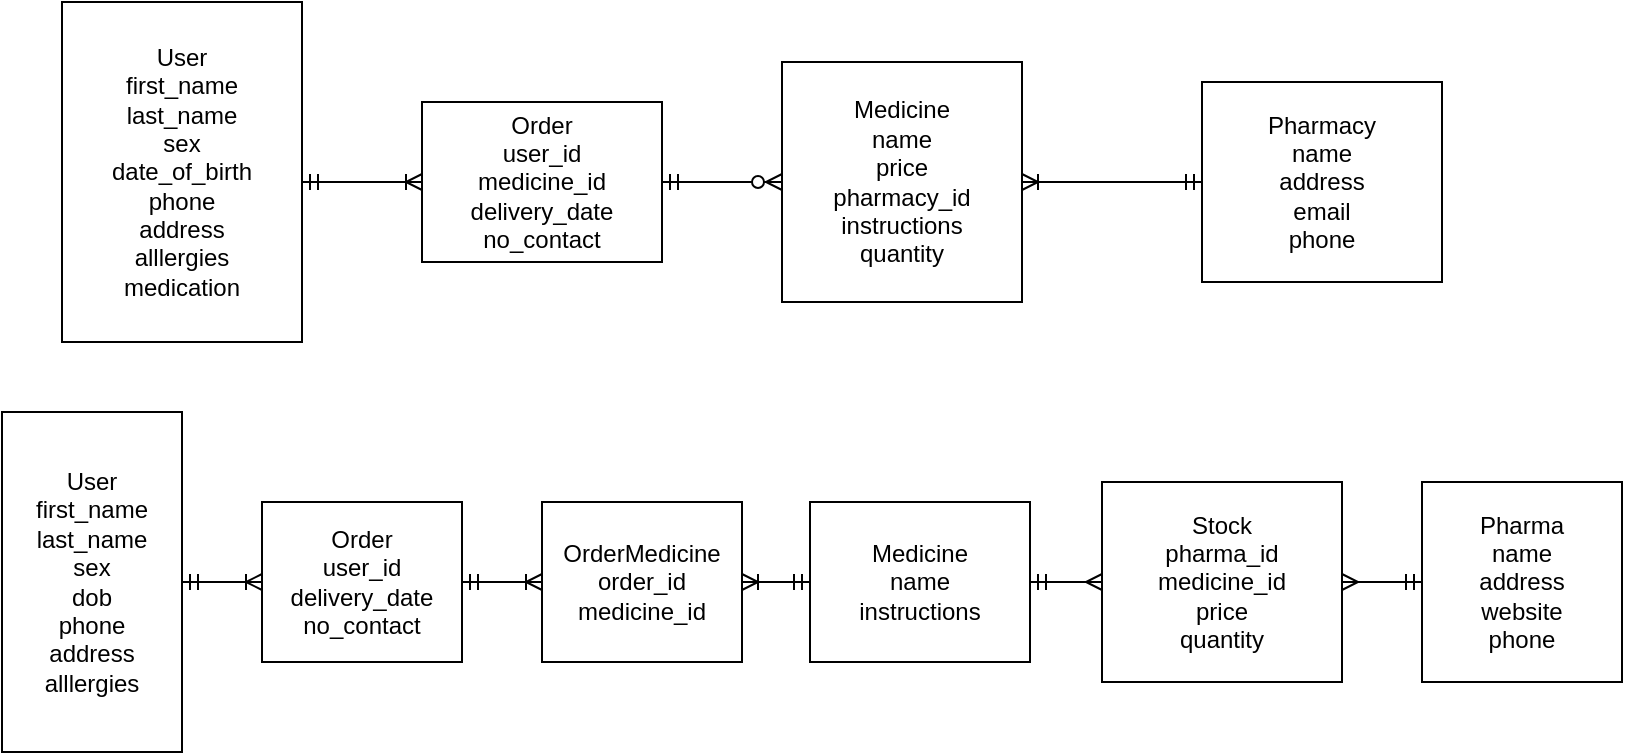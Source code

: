 <mxfile version="13.1.3">
    <diagram id="6hGFLwfOUW9BJ-s0fimq" name="Page-1">
        <mxGraphModel dx="1002" dy="352" grid="1" gridSize="10" guides="1" tooltips="1" connect="1" arrows="1" fold="1" page="1" pageScale="1" pageWidth="827" pageHeight="1169" math="0" shadow="0">
            <root>
                <mxCell id="0"/>
                <mxCell id="1" parent="0"/>
                <mxCell id="2" value="User&lt;br&gt;first_name&lt;br&gt;last_name&lt;br&gt;sex&lt;br&gt;date_of_birth&lt;br&gt;phone&lt;br&gt;address&lt;br&gt;alllergies&lt;br&gt;medication" style="rounded=0;whiteSpace=wrap;html=1;" parent="1" vertex="1">
                    <mxGeometry x="40" y="90" width="120" height="170" as="geometry"/>
                </mxCell>
                <mxCell id="3" value="Pharmacy&lt;br&gt;name&lt;br&gt;address&lt;br&gt;email&lt;br&gt;phone" style="rounded=0;whiteSpace=wrap;html=1;" parent="1" vertex="1">
                    <mxGeometry x="610" y="130" width="120" height="100" as="geometry"/>
                </mxCell>
                <mxCell id="4" value="Order&lt;br&gt;user_id&lt;br&gt;medicine_id&lt;br&gt;delivery_date&lt;br&gt;no_contact" style="rounded=0;whiteSpace=wrap;html=1;" parent="1" vertex="1">
                    <mxGeometry x="220" y="140" width="120" height="80" as="geometry"/>
                </mxCell>
                <mxCell id="5" value="Medicine&lt;br&gt;name&lt;br&gt;price&lt;br&gt;pharmacy_id&lt;br&gt;instructions&lt;br&gt;quantity" style="rounded=0;whiteSpace=wrap;html=1;" parent="1" vertex="1">
                    <mxGeometry x="400" y="120" width="120" height="120" as="geometry"/>
                </mxCell>
                <mxCell id="6" value="" style="edgeStyle=entityRelationEdgeStyle;fontSize=12;html=1;endArrow=ERmandOne;endFill=0;exitX=1;exitY=0.5;exitDx=0;exitDy=0;startArrow=ERoneToMany;startFill=0;" parent="1" source="5" edge="1">
                    <mxGeometry width="100" height="100" relative="1" as="geometry">
                        <mxPoint x="510" y="280" as="sourcePoint"/>
                        <mxPoint x="610" y="180" as="targetPoint"/>
                    </mxGeometry>
                </mxCell>
                <mxCell id="7" value="" style="edgeStyle=entityRelationEdgeStyle;fontSize=12;html=1;endArrow=ERoneToMany;startArrow=ERmandOne;entryX=0;entryY=0.5;entryDx=0;entryDy=0;" parent="1" target="4" edge="1">
                    <mxGeometry width="100" height="100" relative="1" as="geometry">
                        <mxPoint x="160" y="180" as="sourcePoint"/>
                        <mxPoint x="260" y="80" as="targetPoint"/>
                    </mxGeometry>
                </mxCell>
                <mxCell id="8" value="" style="edgeStyle=entityRelationEdgeStyle;fontSize=12;html=1;endArrow=ERzeroToMany;startArrow=ERmandOne;entryX=0;entryY=0.5;entryDx=0;entryDy=0;" parent="1" target="5" edge="1">
                    <mxGeometry width="100" height="100" relative="1" as="geometry">
                        <mxPoint x="340" y="180" as="sourcePoint"/>
                        <mxPoint x="440" y="80" as="targetPoint"/>
                    </mxGeometry>
                </mxCell>
                <mxCell id="9" value="User&lt;br&gt;first_name&lt;br&gt;last_name&lt;br&gt;sex&lt;br&gt;dob&lt;br&gt;phone&lt;br&gt;address&lt;br&gt;alllergies" style="rounded=0;whiteSpace=wrap;html=1;" vertex="1" parent="1">
                    <mxGeometry x="10" y="295" width="90" height="170" as="geometry"/>
                </mxCell>
                <mxCell id="10" value="Pharma&lt;br&gt;name&lt;br&gt;address&lt;br&gt;website&lt;br&gt;phone" style="rounded=0;whiteSpace=wrap;html=1;" vertex="1" parent="1">
                    <mxGeometry x="720" y="330" width="100" height="100" as="geometry"/>
                </mxCell>
                <mxCell id="11" value="Order&lt;br&gt;user_id&lt;br&gt;delivery_date&lt;br&gt;no_contact" style="rounded=0;whiteSpace=wrap;html=1;" vertex="1" parent="1">
                    <mxGeometry x="140" y="340" width="100" height="80" as="geometry"/>
                </mxCell>
                <mxCell id="12" value="Medicine&lt;br&gt;name&lt;br&gt;instructions" style="rounded=0;whiteSpace=wrap;html=1;" vertex="1" parent="1">
                    <mxGeometry x="414" y="340" width="110" height="80" as="geometry"/>
                </mxCell>
                <mxCell id="13" value="" style="edgeStyle=entityRelationEdgeStyle;fontSize=12;html=1;endArrow=ERmany;endFill=0;exitX=1;exitY=0.5;exitDx=0;exitDy=0;startArrow=ERmandOne;startFill=0;entryX=0;entryY=0.5;entryDx=0;entryDy=0;" edge="1" parent="1" source="12" target="18">
                    <mxGeometry width="100" height="100" relative="1" as="geometry">
                        <mxPoint x="510" y="470" as="sourcePoint"/>
                        <mxPoint x="610" y="370" as="targetPoint"/>
                    </mxGeometry>
                </mxCell>
                <mxCell id="14" value="" style="edgeStyle=entityRelationEdgeStyle;fontSize=12;html=1;endArrow=ERoneToMany;startArrow=ERmandOne;entryX=0;entryY=0.5;entryDx=0;entryDy=0;exitX=1;exitY=0.5;exitDx=0;exitDy=0;" edge="1" parent="1" target="11" source="9">
                    <mxGeometry width="100" height="100" relative="1" as="geometry">
                        <mxPoint x="160" y="370" as="sourcePoint"/>
                        <mxPoint x="260" y="270" as="targetPoint"/>
                    </mxGeometry>
                </mxCell>
                <mxCell id="15" value="" style="edgeStyle=entityRelationEdgeStyle;fontSize=12;html=1;endArrow=ERmandOne;startArrow=ERoneToMany;entryX=0;entryY=0.5;entryDx=0;entryDy=0;exitX=1;exitY=0.5;exitDx=0;exitDy=0;startFill=0;endFill=0;" edge="1" parent="1" target="12" source="20">
                    <mxGeometry width="100" height="100" relative="1" as="geometry">
                        <mxPoint x="340" y="370" as="sourcePoint"/>
                        <mxPoint x="440" y="270" as="targetPoint"/>
                    </mxGeometry>
                </mxCell>
                <mxCell id="18" value="Stock&lt;br&gt;pharma_id&lt;br&gt;medicine_id&lt;br&gt;price&lt;br&gt;quantity" style="rounded=0;whiteSpace=wrap;html=1;" vertex="1" parent="1">
                    <mxGeometry x="560" y="330" width="120" height="100" as="geometry"/>
                </mxCell>
                <mxCell id="19" value="" style="edgeStyle=entityRelationEdgeStyle;fontSize=12;html=1;endArrow=ERmandOne;endFill=0;exitX=1;exitY=0.5;exitDx=0;exitDy=0;startArrow=ERmany;startFill=0;entryX=0;entryY=0.5;entryDx=0;entryDy=0;" edge="1" parent="1" source="18" target="10">
                    <mxGeometry width="100" height="100" relative="1" as="geometry">
                        <mxPoint x="670" y="509.5" as="sourcePoint"/>
                        <mxPoint x="760" y="509.5" as="targetPoint"/>
                    </mxGeometry>
                </mxCell>
                <mxCell id="20" value="OrderMedicine&lt;br&gt;order_id&lt;br&gt;medicine_id" style="rounded=0;whiteSpace=wrap;html=1;" vertex="1" parent="1">
                    <mxGeometry x="280" y="340" width="100" height="80" as="geometry"/>
                </mxCell>
                <mxCell id="21" value="" style="edgeStyle=entityRelationEdgeStyle;fontSize=12;html=1;endArrow=ERoneToMany;startArrow=ERmandOne;entryX=0;entryY=0.5;entryDx=0;entryDy=0;endFill=0;exitX=1;exitY=0.5;exitDx=0;exitDy=0;" edge="1" parent="1" source="11" target="20">
                    <mxGeometry width="100" height="100" relative="1" as="geometry">
                        <mxPoint x="300" y="364.5" as="sourcePoint"/>
                        <mxPoint x="360" y="364.5" as="targetPoint"/>
                    </mxGeometry>
                </mxCell>
            </root>
        </mxGraphModel>
    </diagram>
</mxfile>